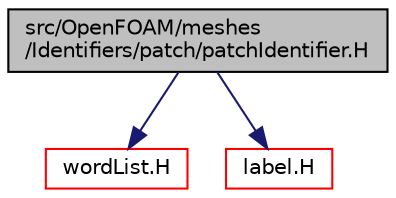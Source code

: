 digraph "src/OpenFOAM/meshes/Identifiers/patch/patchIdentifier.H"
{
  bgcolor="transparent";
  edge [fontname="Helvetica",fontsize="10",labelfontname="Helvetica",labelfontsize="10"];
  node [fontname="Helvetica",fontsize="10",shape=record];
  Node0 [label="src/OpenFOAM/meshes\l/Identifiers/patch/patchIdentifier.H",height=0.2,width=0.4,color="black", fillcolor="grey75", style="filled", fontcolor="black"];
  Node0 -> Node1 [color="midnightblue",fontsize="10",style="solid",fontname="Helvetica"];
  Node1 [label="wordList.H",height=0.2,width=0.4,color="red",URL="$a13475.html"];
  Node0 -> Node20 [color="midnightblue",fontsize="10",style="solid",fontname="Helvetica"];
  Node20 [label="label.H",height=0.2,width=0.4,color="red",URL="$a13142.html"];
}
